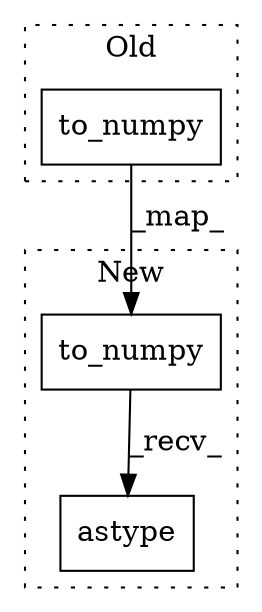 digraph G {
subgraph cluster0 {
1 [label="to_numpy" a="32" s="3176" l="10" shape="box"];
label = "Old";
style="dotted";
}
subgraph cluster1 {
2 [label="to_numpy" a="32" s="3176" l="10" shape="box"];
3 [label="astype" a="32" s="3187,3199" l="7,1" shape="box"];
label = "New";
style="dotted";
}
1 -> 2 [label="_map_"];
2 -> 3 [label="_recv_"];
}